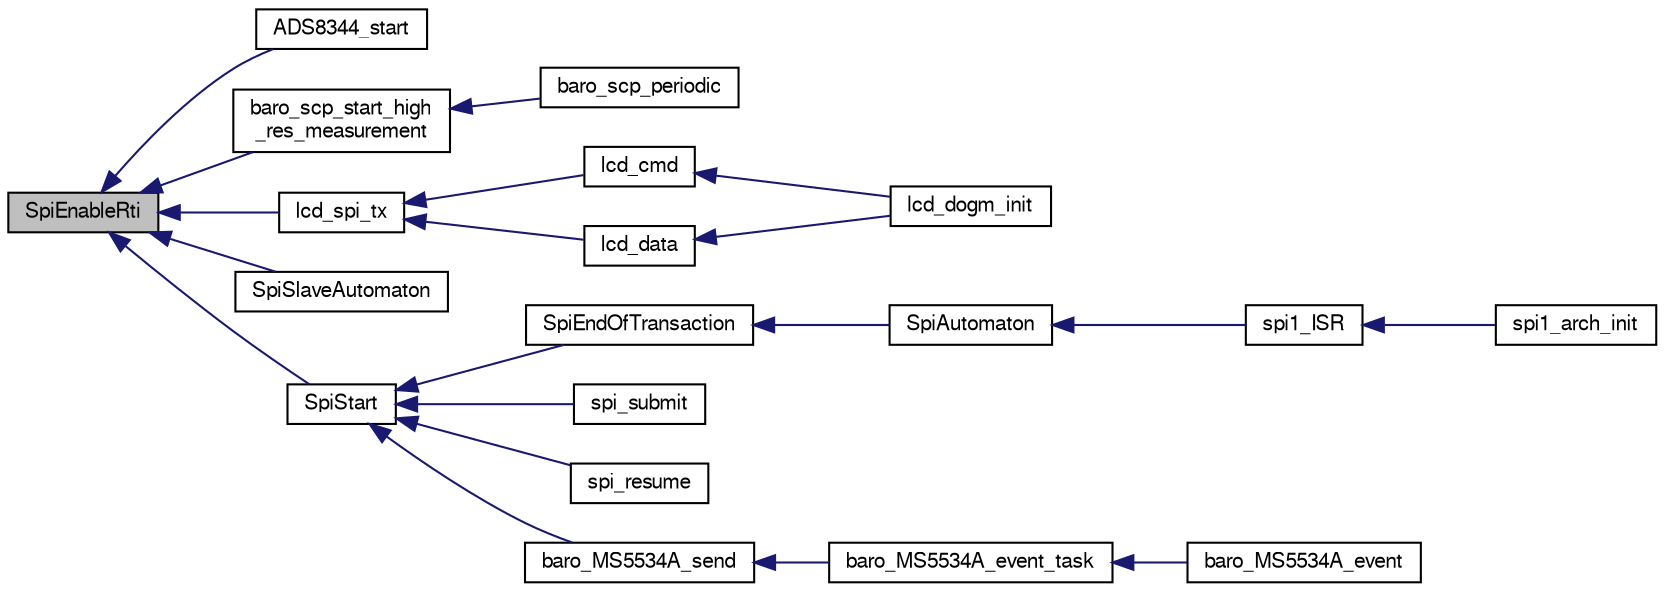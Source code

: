 digraph "SpiEnableRti"
{
  edge [fontname="FreeSans",fontsize="10",labelfontname="FreeSans",labelfontsize="10"];
  node [fontname="FreeSans",fontsize="10",shape=record];
  rankdir="LR";
  Node1 [label="SpiEnableRti",height=0.2,width=0.4,color="black", fillcolor="grey75", style="filled", fontcolor="black"];
  Node1 -> Node2 [dir="back",color="midnightblue",fontsize="10",style="solid",fontname="FreeSans"];
  Node2 [label="ADS8344_start",height=0.2,width=0.4,color="black", fillcolor="white", style="filled",URL="$ADS8344_8h.html#a998b4ce1e557d7dd9256f33a85c1ec37"];
  Node1 -> Node3 [dir="back",color="midnightblue",fontsize="10",style="solid",fontname="FreeSans"];
  Node3 [label="baro_scp_start_high\l_res_measurement",height=0.2,width=0.4,color="black", fillcolor="white", style="filled",URL="$baro__scp_8c.html#a550d0f8163f4c79ce3c4e77ac6f02fa4"];
  Node3 -> Node4 [dir="back",color="midnightblue",fontsize="10",style="solid",fontname="FreeSans"];
  Node4 [label="baro_scp_periodic",height=0.2,width=0.4,color="black", fillcolor="white", style="filled",URL="$baro__scp__i2c_8h.html#a7995b8df4beede8b8da2998349693108"];
  Node1 -> Node5 [dir="back",color="midnightblue",fontsize="10",style="solid",fontname="FreeSans"];
  Node5 [label="lcd_spi_tx",height=0.2,width=0.4,color="black", fillcolor="white", style="filled",URL="$lcd__dogm__hw_8h.html#a366ee955fa7d05ec9dcc324178a212d7"];
  Node5 -> Node6 [dir="back",color="midnightblue",fontsize="10",style="solid",fontname="FreeSans"];
  Node6 [label="lcd_cmd",height=0.2,width=0.4,color="black", fillcolor="white", style="filled",URL="$lcd__dogm_8h.html#a013ebbab9fe5f1d401ebb0706f6499be"];
  Node6 -> Node7 [dir="back",color="midnightblue",fontsize="10",style="solid",fontname="FreeSans"];
  Node7 [label="lcd_dogm_init",height=0.2,width=0.4,color="black", fillcolor="white", style="filled",URL="$lcd__dogm_8h.html#ab6acaab38b691cf2bd50ff3f9cd5a9e9"];
  Node5 -> Node8 [dir="back",color="midnightblue",fontsize="10",style="solid",fontname="FreeSans"];
  Node8 [label="lcd_data",height=0.2,width=0.4,color="black", fillcolor="white", style="filled",URL="$lcd__dogm_8h.html#ad0729d2cba627825a089ca1fff12ba29"];
  Node8 -> Node7 [dir="back",color="midnightblue",fontsize="10",style="solid",fontname="FreeSans"];
  Node1 -> Node9 [dir="back",color="midnightblue",fontsize="10",style="solid",fontname="FreeSans"];
  Node9 [label="SpiSlaveAutomaton",height=0.2,width=0.4,color="black", fillcolor="white", style="filled",URL="$lpc21_2mcu__periph_2spi__arch_8c.html#a54b1260ddbea815fbb38efa3d44917b9"];
  Node1 -> Node10 [dir="back",color="midnightblue",fontsize="10",style="solid",fontname="FreeSans"];
  Node10 [label="SpiStart",height=0.2,width=0.4,color="black", fillcolor="white", style="filled",URL="$lpc21_2mcu__periph_2spi__arch_8c.html#abcda020ad14ec4732c4ffff453060fff"];
  Node10 -> Node11 [dir="back",color="midnightblue",fontsize="10",style="solid",fontname="FreeSans"];
  Node11 [label="SpiEndOfTransaction",height=0.2,width=0.4,color="black", fillcolor="white", style="filled",URL="$lpc21_2mcu__periph_2spi__arch_8c.html#aa77dd16c5b07dd46e54d274ad55016ea"];
  Node11 -> Node12 [dir="back",color="midnightblue",fontsize="10",style="solid",fontname="FreeSans"];
  Node12 [label="SpiAutomaton",height=0.2,width=0.4,color="black", fillcolor="white", style="filled",URL="$lpc21_2mcu__periph_2spi__arch_8c.html#a0c3a952b26b4118dcd848cb234062997"];
  Node12 -> Node13 [dir="back",color="midnightblue",fontsize="10",style="solid",fontname="FreeSans"];
  Node13 [label="spi1_ISR",height=0.2,width=0.4,color="black", fillcolor="white", style="filled",URL="$lpc21_2mcu__periph_2spi__arch_8c.html#a757fa003ca462da8fabcb89abf3943d3"];
  Node13 -> Node14 [dir="back",color="midnightblue",fontsize="10",style="solid",fontname="FreeSans"];
  Node14 [label="spi1_arch_init",height=0.2,width=0.4,color="black", fillcolor="white", style="filled",URL="$group__spi.html#gaaba00866ddaf960c0c761e61f81e5216",tooltip="Architecture dependent SPI1 initialization. "];
  Node10 -> Node15 [dir="back",color="midnightblue",fontsize="10",style="solid",fontname="FreeSans"];
  Node15 [label="spi_submit",height=0.2,width=0.4,color="black", fillcolor="white", style="filled",URL="$group__spi.html#ga5d383931766cb373ebad0b8bc26d439d",tooltip="Submit a spi transaction. "];
  Node10 -> Node16 [dir="back",color="midnightblue",fontsize="10",style="solid",fontname="FreeSans"];
  Node16 [label="spi_resume",height=0.2,width=0.4,color="black", fillcolor="white", style="filled",URL="$group__spi.html#gaf5ff5a9f93b73caf6532b7e25dd917b9",tooltip="Resume the SPI fifo. "];
  Node10 -> Node17 [dir="back",color="midnightblue",fontsize="10",style="solid",fontname="FreeSans"];
  Node17 [label="baro_MS5534A_send",height=0.2,width=0.4,color="black", fillcolor="white", style="filled",URL="$baro__MS5534A_8c.html#a2c7f6fba111434a3d7c371359bc24fc4"];
  Node17 -> Node18 [dir="back",color="midnightblue",fontsize="10",style="solid",fontname="FreeSans"];
  Node18 [label="baro_MS5534A_event_task",height=0.2,width=0.4,color="black", fillcolor="white", style="filled",URL="$baro__MS5534A_8c.html#a09c949d7892f5002fbd9624a616de846"];
  Node18 -> Node19 [dir="back",color="midnightblue",fontsize="10",style="solid",fontname="FreeSans"];
  Node19 [label="baro_MS5534A_event",height=0.2,width=0.4,color="black", fillcolor="white", style="filled",URL="$baro__MS5534A_8c.html#a11f2670f1389172417fc69aa0f924027"];
}
